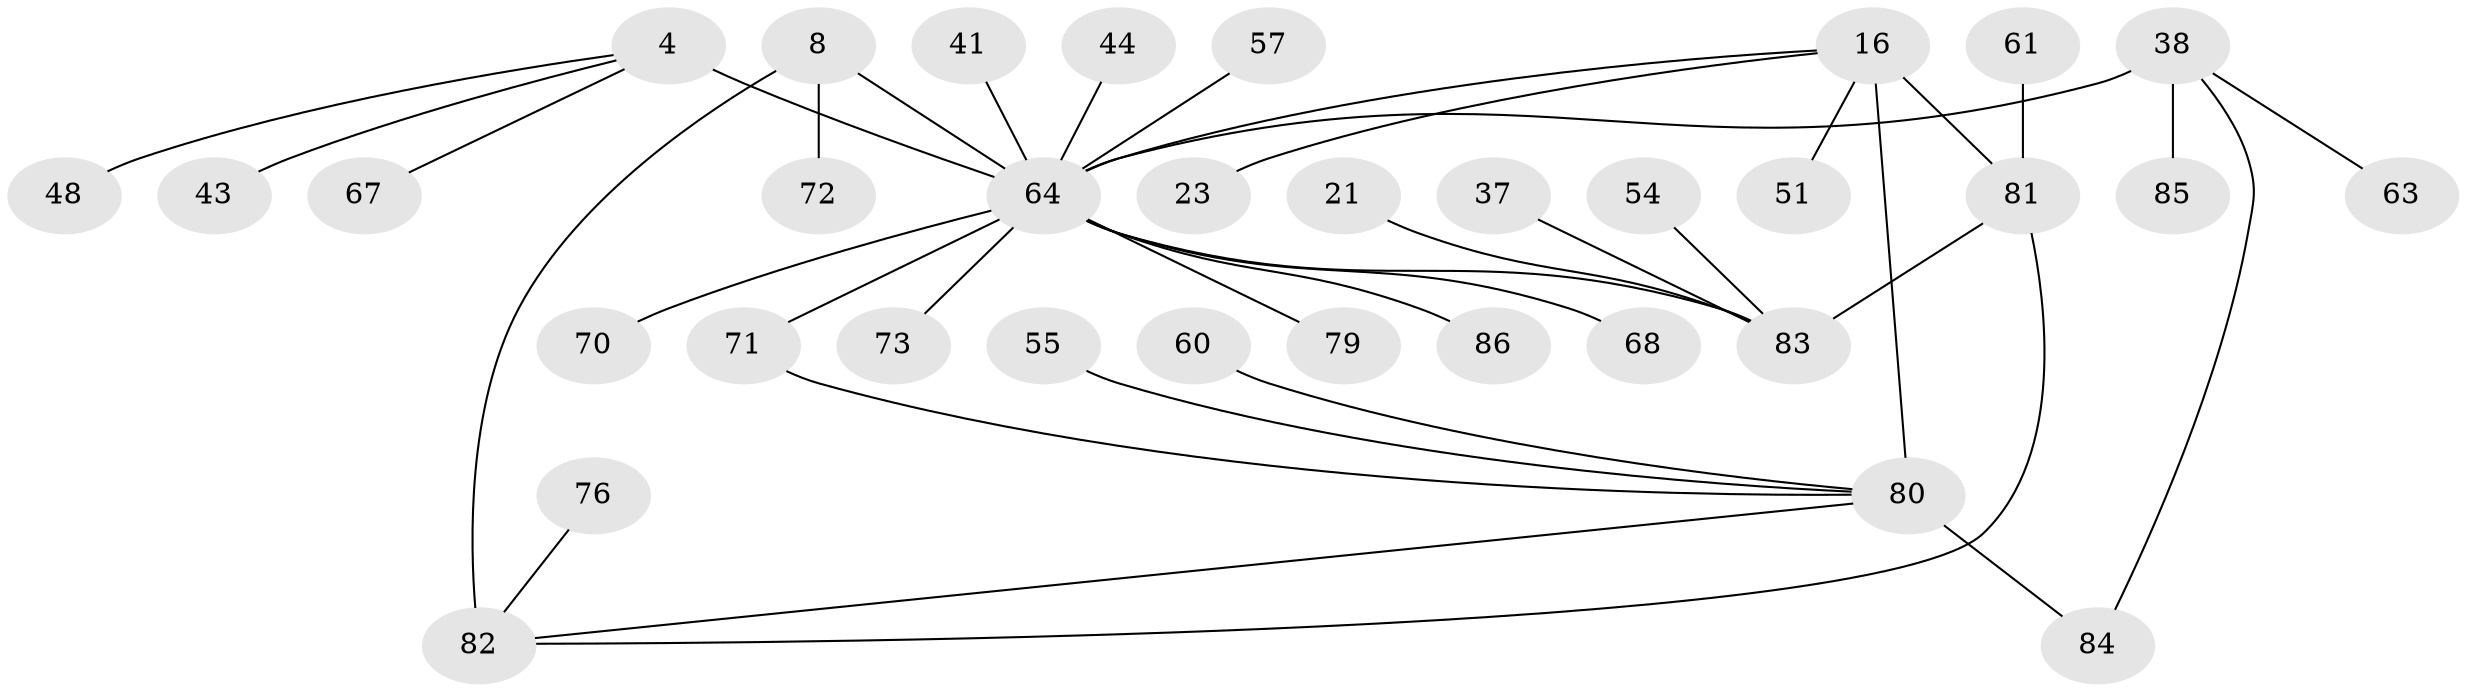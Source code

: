// original degree distribution, {6: 0.06976744186046512, 7: 0.046511627906976744, 4: 0.03488372093023256, 8: 0.03488372093023256, 5: 0.023255813953488372, 3: 0.023255813953488372, 11: 0.023255813953488372, 9: 0.011627906976744186, 1: 0.5697674418604651, 2: 0.16279069767441862}
// Generated by graph-tools (version 1.1) at 2025/59/03/04/25 21:59:08]
// undirected, 34 vertices, 38 edges
graph export_dot {
graph [start="1"]
  node [color=gray90,style=filled];
  4 [super="+1"];
  8 [super="+7"];
  16 [super="+13"];
  21;
  23;
  37;
  38 [super="+11"];
  41;
  43 [super="+40"];
  44;
  48;
  51;
  54;
  55 [super="+36"];
  57;
  60 [super="+42"];
  61 [super="+34"];
  63;
  64 [super="+3+45"];
  67;
  68 [super="+58"];
  70;
  71;
  72;
  73;
  76;
  79 [super="+77"];
  80 [super="+66+65+15+50+52"];
  81 [super="+47+49+53+56"];
  82 [super="+69+75"];
  83 [super="+19"];
  84 [super="+25+62+74+78"];
  85 [super="+26"];
  86;
  4 -- 48;
  4 -- 67;
  4 -- 43;
  4 -- 64 [weight=5];
  8 -- 72;
  8 -- 64 [weight=3];
  8 -- 82 [weight=4];
  16 -- 23;
  16 -- 51;
  16 -- 80 [weight=5];
  16 -- 64 [weight=2];
  16 -- 81;
  21 -- 83;
  37 -- 83;
  38 -- 64 [weight=5];
  38 -- 84;
  38 -- 85;
  38 -- 63;
  41 -- 64;
  44 -- 64;
  54 -- 83;
  55 -- 80;
  57 -- 64;
  60 -- 80;
  61 -- 81;
  64 -- 70;
  64 -- 73;
  64 -- 68;
  64 -- 71;
  64 -- 79;
  64 -- 86;
  64 -- 83 [weight=2];
  71 -- 80;
  76 -- 82;
  80 -- 84;
  80 -- 82;
  81 -- 82;
  81 -- 83 [weight=4];
}
